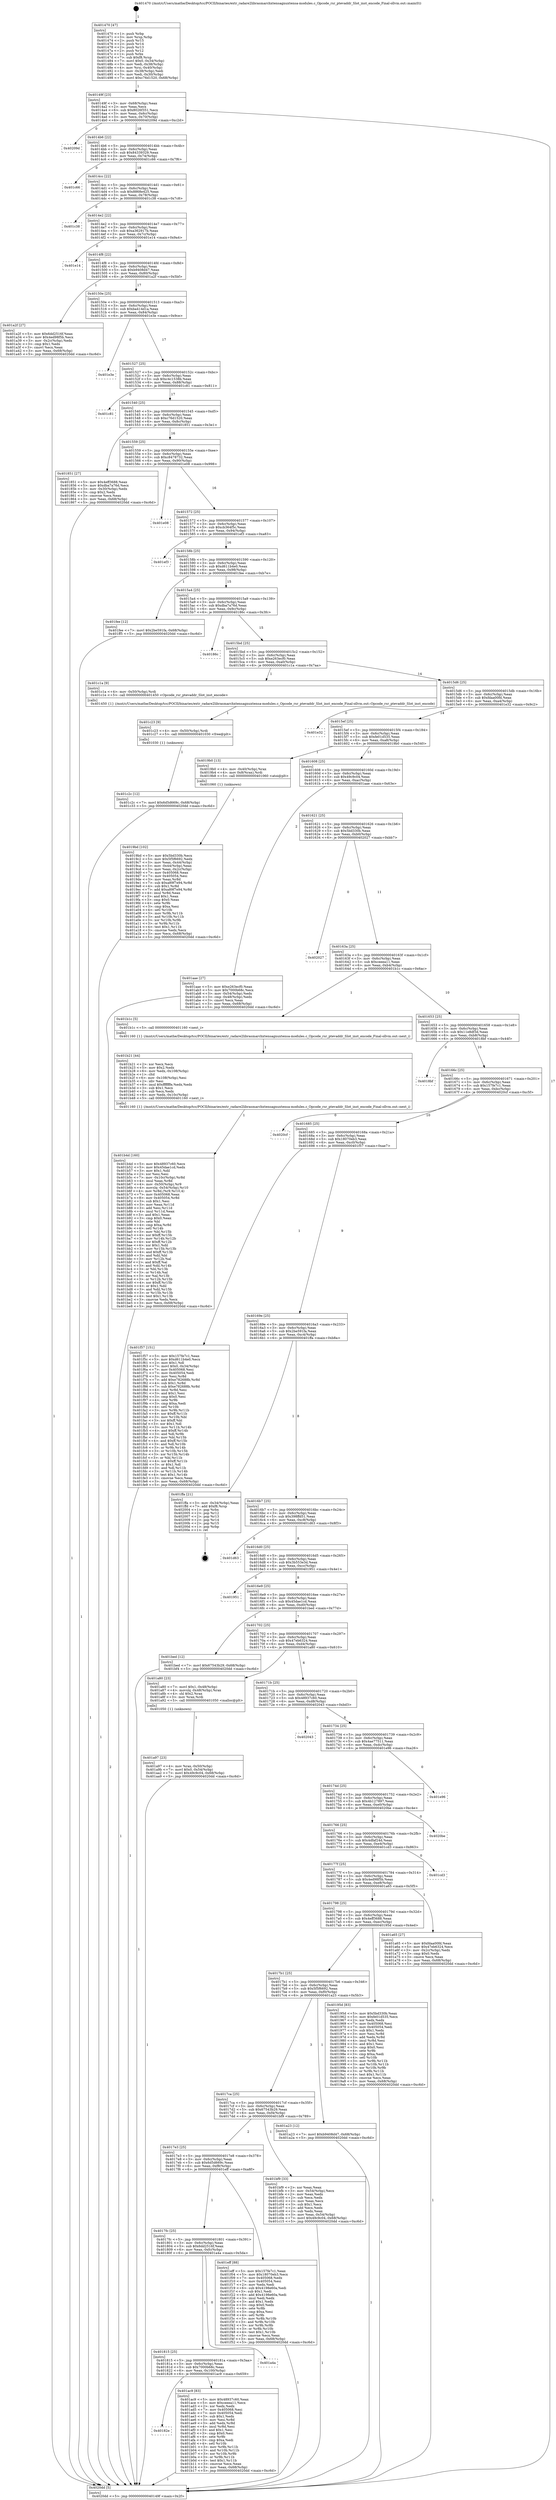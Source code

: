 digraph "0x401470" {
  label = "0x401470 (/mnt/c/Users/mathe/Desktop/tcc/POCII/binaries/extr_radare2librasmarchxtensagnuxtensa-modules.c_Opcode_rsr_ptevaddr_Slot_inst_encode_Final-ollvm.out::main(0))"
  labelloc = "t"
  node[shape=record]

  Entry [label="",width=0.3,height=0.3,shape=circle,fillcolor=black,style=filled]
  "0x40149f" [label="{
     0x40149f [23]\l
     | [instrs]\l
     &nbsp;&nbsp;0x40149f \<+3\>: mov -0x68(%rbp),%eax\l
     &nbsp;&nbsp;0x4014a2 \<+2\>: mov %eax,%ecx\l
     &nbsp;&nbsp;0x4014a4 \<+6\>: sub $0x8026f351,%ecx\l
     &nbsp;&nbsp;0x4014aa \<+3\>: mov %eax,-0x6c(%rbp)\l
     &nbsp;&nbsp;0x4014ad \<+3\>: mov %ecx,-0x70(%rbp)\l
     &nbsp;&nbsp;0x4014b0 \<+6\>: je 000000000040209d \<main+0xc2d\>\l
  }"]
  "0x40209d" [label="{
     0x40209d\l
  }", style=dashed]
  "0x4014b6" [label="{
     0x4014b6 [22]\l
     | [instrs]\l
     &nbsp;&nbsp;0x4014b6 \<+5\>: jmp 00000000004014bb \<main+0x4b\>\l
     &nbsp;&nbsp;0x4014bb \<+3\>: mov -0x6c(%rbp),%eax\l
     &nbsp;&nbsp;0x4014be \<+5\>: sub $0x84339329,%eax\l
     &nbsp;&nbsp;0x4014c3 \<+3\>: mov %eax,-0x74(%rbp)\l
     &nbsp;&nbsp;0x4014c6 \<+6\>: je 0000000000401c66 \<main+0x7f6\>\l
  }"]
  Exit [label="",width=0.3,height=0.3,shape=circle,fillcolor=black,style=filled,peripheries=2]
  "0x401c66" [label="{
     0x401c66\l
  }", style=dashed]
  "0x4014cc" [label="{
     0x4014cc [22]\l
     | [instrs]\l
     &nbsp;&nbsp;0x4014cc \<+5\>: jmp 00000000004014d1 \<main+0x61\>\l
     &nbsp;&nbsp;0x4014d1 \<+3\>: mov -0x6c(%rbp),%eax\l
     &nbsp;&nbsp;0x4014d4 \<+5\>: sub $0x8868e425,%eax\l
     &nbsp;&nbsp;0x4014d9 \<+3\>: mov %eax,-0x78(%rbp)\l
     &nbsp;&nbsp;0x4014dc \<+6\>: je 0000000000401c38 \<main+0x7c8\>\l
  }"]
  "0x401c2c" [label="{
     0x401c2c [12]\l
     | [instrs]\l
     &nbsp;&nbsp;0x401c2c \<+7\>: movl $0x6d5d669c,-0x68(%rbp)\l
     &nbsp;&nbsp;0x401c33 \<+5\>: jmp 00000000004020dd \<main+0xc6d\>\l
  }"]
  "0x401c38" [label="{
     0x401c38\l
  }", style=dashed]
  "0x4014e2" [label="{
     0x4014e2 [22]\l
     | [instrs]\l
     &nbsp;&nbsp;0x4014e2 \<+5\>: jmp 00000000004014e7 \<main+0x77\>\l
     &nbsp;&nbsp;0x4014e7 \<+3\>: mov -0x6c(%rbp),%eax\l
     &nbsp;&nbsp;0x4014ea \<+5\>: sub $0xa362917b,%eax\l
     &nbsp;&nbsp;0x4014ef \<+3\>: mov %eax,-0x7c(%rbp)\l
     &nbsp;&nbsp;0x4014f2 \<+6\>: je 0000000000401e14 \<main+0x9a4\>\l
  }"]
  "0x401c23" [label="{
     0x401c23 [9]\l
     | [instrs]\l
     &nbsp;&nbsp;0x401c23 \<+4\>: mov -0x50(%rbp),%rdi\l
     &nbsp;&nbsp;0x401c27 \<+5\>: call 0000000000401030 \<free@plt\>\l
     | [calls]\l
     &nbsp;&nbsp;0x401030 \{1\} (unknown)\l
  }"]
  "0x401e14" [label="{
     0x401e14\l
  }", style=dashed]
  "0x4014f8" [label="{
     0x4014f8 [22]\l
     | [instrs]\l
     &nbsp;&nbsp;0x4014f8 \<+5\>: jmp 00000000004014fd \<main+0x8d\>\l
     &nbsp;&nbsp;0x4014fd \<+3\>: mov -0x6c(%rbp),%eax\l
     &nbsp;&nbsp;0x401500 \<+5\>: sub $0xb9408d47,%eax\l
     &nbsp;&nbsp;0x401505 \<+3\>: mov %eax,-0x80(%rbp)\l
     &nbsp;&nbsp;0x401508 \<+6\>: je 0000000000401a2f \<main+0x5bf\>\l
  }"]
  "0x401b4d" [label="{
     0x401b4d [160]\l
     | [instrs]\l
     &nbsp;&nbsp;0x401b4d \<+5\>: mov $0x48937c60,%ecx\l
     &nbsp;&nbsp;0x401b52 \<+5\>: mov $0x45dae1cd,%edx\l
     &nbsp;&nbsp;0x401b57 \<+3\>: mov $0x1,%dil\l
     &nbsp;&nbsp;0x401b5a \<+2\>: xor %esi,%esi\l
     &nbsp;&nbsp;0x401b5c \<+7\>: mov -0x10c(%rbp),%r8d\l
     &nbsp;&nbsp;0x401b63 \<+4\>: imul %eax,%r8d\l
     &nbsp;&nbsp;0x401b67 \<+4\>: mov -0x50(%rbp),%r9\l
     &nbsp;&nbsp;0x401b6b \<+4\>: movslq -0x54(%rbp),%r10\l
     &nbsp;&nbsp;0x401b6f \<+4\>: mov %r8d,(%r9,%r10,4)\l
     &nbsp;&nbsp;0x401b73 \<+7\>: mov 0x405068,%eax\l
     &nbsp;&nbsp;0x401b7a \<+8\>: mov 0x405054,%r8d\l
     &nbsp;&nbsp;0x401b82 \<+3\>: sub $0x1,%esi\l
     &nbsp;&nbsp;0x401b85 \<+3\>: mov %eax,%r11d\l
     &nbsp;&nbsp;0x401b88 \<+3\>: add %esi,%r11d\l
     &nbsp;&nbsp;0x401b8b \<+4\>: imul %r11d,%eax\l
     &nbsp;&nbsp;0x401b8f \<+3\>: and $0x1,%eax\l
     &nbsp;&nbsp;0x401b92 \<+3\>: cmp $0x0,%eax\l
     &nbsp;&nbsp;0x401b95 \<+3\>: sete %bl\l
     &nbsp;&nbsp;0x401b98 \<+4\>: cmp $0xa,%r8d\l
     &nbsp;&nbsp;0x401b9c \<+4\>: setl %r14b\l
     &nbsp;&nbsp;0x401ba0 \<+3\>: mov %bl,%r15b\l
     &nbsp;&nbsp;0x401ba3 \<+4\>: xor $0xff,%r15b\l
     &nbsp;&nbsp;0x401ba7 \<+3\>: mov %r14b,%r12b\l
     &nbsp;&nbsp;0x401baa \<+4\>: xor $0xff,%r12b\l
     &nbsp;&nbsp;0x401bae \<+4\>: xor $0x1,%dil\l
     &nbsp;&nbsp;0x401bb2 \<+3\>: mov %r15b,%r13b\l
     &nbsp;&nbsp;0x401bb5 \<+4\>: and $0xff,%r13b\l
     &nbsp;&nbsp;0x401bb9 \<+3\>: and %dil,%bl\l
     &nbsp;&nbsp;0x401bbc \<+3\>: mov %r12b,%al\l
     &nbsp;&nbsp;0x401bbf \<+2\>: and $0xff,%al\l
     &nbsp;&nbsp;0x401bc1 \<+3\>: and %dil,%r14b\l
     &nbsp;&nbsp;0x401bc4 \<+3\>: or %bl,%r13b\l
     &nbsp;&nbsp;0x401bc7 \<+3\>: or %r14b,%al\l
     &nbsp;&nbsp;0x401bca \<+3\>: xor %al,%r13b\l
     &nbsp;&nbsp;0x401bcd \<+3\>: or %r12b,%r15b\l
     &nbsp;&nbsp;0x401bd0 \<+4\>: xor $0xff,%r15b\l
     &nbsp;&nbsp;0x401bd4 \<+4\>: or $0x1,%dil\l
     &nbsp;&nbsp;0x401bd8 \<+3\>: and %dil,%r15b\l
     &nbsp;&nbsp;0x401bdb \<+3\>: or %r15b,%r13b\l
     &nbsp;&nbsp;0x401bde \<+4\>: test $0x1,%r13b\l
     &nbsp;&nbsp;0x401be2 \<+3\>: cmovne %edx,%ecx\l
     &nbsp;&nbsp;0x401be5 \<+3\>: mov %ecx,-0x68(%rbp)\l
     &nbsp;&nbsp;0x401be8 \<+5\>: jmp 00000000004020dd \<main+0xc6d\>\l
  }"]
  "0x401a2f" [label="{
     0x401a2f [27]\l
     | [instrs]\l
     &nbsp;&nbsp;0x401a2f \<+5\>: mov $0x6dd2516f,%eax\l
     &nbsp;&nbsp;0x401a34 \<+5\>: mov $0x4ed98f5b,%ecx\l
     &nbsp;&nbsp;0x401a39 \<+3\>: mov -0x2c(%rbp),%edx\l
     &nbsp;&nbsp;0x401a3c \<+3\>: cmp $0x1,%edx\l
     &nbsp;&nbsp;0x401a3f \<+3\>: cmovl %ecx,%eax\l
     &nbsp;&nbsp;0x401a42 \<+3\>: mov %eax,-0x68(%rbp)\l
     &nbsp;&nbsp;0x401a45 \<+5\>: jmp 00000000004020dd \<main+0xc6d\>\l
  }"]
  "0x40150e" [label="{
     0x40150e [25]\l
     | [instrs]\l
     &nbsp;&nbsp;0x40150e \<+5\>: jmp 0000000000401513 \<main+0xa3\>\l
     &nbsp;&nbsp;0x401513 \<+3\>: mov -0x6c(%rbp),%eax\l
     &nbsp;&nbsp;0x401516 \<+5\>: sub $0xba414d1a,%eax\l
     &nbsp;&nbsp;0x40151b \<+6\>: mov %eax,-0x84(%rbp)\l
     &nbsp;&nbsp;0x401521 \<+6\>: je 0000000000401e3e \<main+0x9ce\>\l
  }"]
  "0x401b21" [label="{
     0x401b21 [44]\l
     | [instrs]\l
     &nbsp;&nbsp;0x401b21 \<+2\>: xor %ecx,%ecx\l
     &nbsp;&nbsp;0x401b23 \<+5\>: mov $0x2,%edx\l
     &nbsp;&nbsp;0x401b28 \<+6\>: mov %edx,-0x108(%rbp)\l
     &nbsp;&nbsp;0x401b2e \<+1\>: cltd\l
     &nbsp;&nbsp;0x401b2f \<+6\>: mov -0x108(%rbp),%esi\l
     &nbsp;&nbsp;0x401b35 \<+2\>: idiv %esi\l
     &nbsp;&nbsp;0x401b37 \<+6\>: imul $0xfffffffe,%edx,%edx\l
     &nbsp;&nbsp;0x401b3d \<+3\>: sub $0x1,%ecx\l
     &nbsp;&nbsp;0x401b40 \<+2\>: sub %ecx,%edx\l
     &nbsp;&nbsp;0x401b42 \<+6\>: mov %edx,-0x10c(%rbp)\l
     &nbsp;&nbsp;0x401b48 \<+5\>: call 0000000000401160 \<next_i\>\l
     | [calls]\l
     &nbsp;&nbsp;0x401160 \{1\} (/mnt/c/Users/mathe/Desktop/tcc/POCII/binaries/extr_radare2librasmarchxtensagnuxtensa-modules.c_Opcode_rsr_ptevaddr_Slot_inst_encode_Final-ollvm.out::next_i)\l
  }"]
  "0x401e3e" [label="{
     0x401e3e\l
  }", style=dashed]
  "0x401527" [label="{
     0x401527 [25]\l
     | [instrs]\l
     &nbsp;&nbsp;0x401527 \<+5\>: jmp 000000000040152c \<main+0xbc\>\l
     &nbsp;&nbsp;0x40152c \<+3\>: mov -0x6c(%rbp),%eax\l
     &nbsp;&nbsp;0x40152f \<+5\>: sub $0xc4c1538b,%eax\l
     &nbsp;&nbsp;0x401534 \<+6\>: mov %eax,-0x88(%rbp)\l
     &nbsp;&nbsp;0x40153a \<+6\>: je 0000000000401c81 \<main+0x811\>\l
  }"]
  "0x40182e" [label="{
     0x40182e\l
  }", style=dashed]
  "0x401c81" [label="{
     0x401c81\l
  }", style=dashed]
  "0x401540" [label="{
     0x401540 [25]\l
     | [instrs]\l
     &nbsp;&nbsp;0x401540 \<+5\>: jmp 0000000000401545 \<main+0xd5\>\l
     &nbsp;&nbsp;0x401545 \<+3\>: mov -0x6c(%rbp),%eax\l
     &nbsp;&nbsp;0x401548 \<+5\>: sub $0xc76d1520,%eax\l
     &nbsp;&nbsp;0x40154d \<+6\>: mov %eax,-0x8c(%rbp)\l
     &nbsp;&nbsp;0x401553 \<+6\>: je 0000000000401851 \<main+0x3e1\>\l
  }"]
  "0x401ac9" [label="{
     0x401ac9 [83]\l
     | [instrs]\l
     &nbsp;&nbsp;0x401ac9 \<+5\>: mov $0x48937c60,%eax\l
     &nbsp;&nbsp;0x401ace \<+5\>: mov $0xceeea11,%ecx\l
     &nbsp;&nbsp;0x401ad3 \<+2\>: xor %edx,%edx\l
     &nbsp;&nbsp;0x401ad5 \<+7\>: mov 0x405068,%esi\l
     &nbsp;&nbsp;0x401adc \<+7\>: mov 0x405054,%edi\l
     &nbsp;&nbsp;0x401ae3 \<+3\>: sub $0x1,%edx\l
     &nbsp;&nbsp;0x401ae6 \<+3\>: mov %esi,%r8d\l
     &nbsp;&nbsp;0x401ae9 \<+3\>: add %edx,%r8d\l
     &nbsp;&nbsp;0x401aec \<+4\>: imul %r8d,%esi\l
     &nbsp;&nbsp;0x401af0 \<+3\>: and $0x1,%esi\l
     &nbsp;&nbsp;0x401af3 \<+3\>: cmp $0x0,%esi\l
     &nbsp;&nbsp;0x401af6 \<+4\>: sete %r9b\l
     &nbsp;&nbsp;0x401afa \<+3\>: cmp $0xa,%edi\l
     &nbsp;&nbsp;0x401afd \<+4\>: setl %r10b\l
     &nbsp;&nbsp;0x401b01 \<+3\>: mov %r9b,%r11b\l
     &nbsp;&nbsp;0x401b04 \<+3\>: and %r10b,%r11b\l
     &nbsp;&nbsp;0x401b07 \<+3\>: xor %r10b,%r9b\l
     &nbsp;&nbsp;0x401b0a \<+3\>: or %r9b,%r11b\l
     &nbsp;&nbsp;0x401b0d \<+4\>: test $0x1,%r11b\l
     &nbsp;&nbsp;0x401b11 \<+3\>: cmovne %ecx,%eax\l
     &nbsp;&nbsp;0x401b14 \<+3\>: mov %eax,-0x68(%rbp)\l
     &nbsp;&nbsp;0x401b17 \<+5\>: jmp 00000000004020dd \<main+0xc6d\>\l
  }"]
  "0x401851" [label="{
     0x401851 [27]\l
     | [instrs]\l
     &nbsp;&nbsp;0x401851 \<+5\>: mov $0x4eff3688,%eax\l
     &nbsp;&nbsp;0x401856 \<+5\>: mov $0xdba7a76d,%ecx\l
     &nbsp;&nbsp;0x40185b \<+3\>: mov -0x30(%rbp),%edx\l
     &nbsp;&nbsp;0x40185e \<+3\>: cmp $0x2,%edx\l
     &nbsp;&nbsp;0x401861 \<+3\>: cmovne %ecx,%eax\l
     &nbsp;&nbsp;0x401864 \<+3\>: mov %eax,-0x68(%rbp)\l
     &nbsp;&nbsp;0x401867 \<+5\>: jmp 00000000004020dd \<main+0xc6d\>\l
  }"]
  "0x401559" [label="{
     0x401559 [25]\l
     | [instrs]\l
     &nbsp;&nbsp;0x401559 \<+5\>: jmp 000000000040155e \<main+0xee\>\l
     &nbsp;&nbsp;0x40155e \<+3\>: mov -0x6c(%rbp),%eax\l
     &nbsp;&nbsp;0x401561 \<+5\>: sub $0xc8478732,%eax\l
     &nbsp;&nbsp;0x401566 \<+6\>: mov %eax,-0x90(%rbp)\l
     &nbsp;&nbsp;0x40156c \<+6\>: je 0000000000401e08 \<main+0x998\>\l
  }"]
  "0x4020dd" [label="{
     0x4020dd [5]\l
     | [instrs]\l
     &nbsp;&nbsp;0x4020dd \<+5\>: jmp 000000000040149f \<main+0x2f\>\l
  }"]
  "0x401470" [label="{
     0x401470 [47]\l
     | [instrs]\l
     &nbsp;&nbsp;0x401470 \<+1\>: push %rbp\l
     &nbsp;&nbsp;0x401471 \<+3\>: mov %rsp,%rbp\l
     &nbsp;&nbsp;0x401474 \<+2\>: push %r15\l
     &nbsp;&nbsp;0x401476 \<+2\>: push %r14\l
     &nbsp;&nbsp;0x401478 \<+2\>: push %r13\l
     &nbsp;&nbsp;0x40147a \<+2\>: push %r12\l
     &nbsp;&nbsp;0x40147c \<+1\>: push %rbx\l
     &nbsp;&nbsp;0x40147d \<+7\>: sub $0xf8,%rsp\l
     &nbsp;&nbsp;0x401484 \<+7\>: movl $0x0,-0x34(%rbp)\l
     &nbsp;&nbsp;0x40148b \<+3\>: mov %edi,-0x38(%rbp)\l
     &nbsp;&nbsp;0x40148e \<+4\>: mov %rsi,-0x40(%rbp)\l
     &nbsp;&nbsp;0x401492 \<+3\>: mov -0x38(%rbp),%edi\l
     &nbsp;&nbsp;0x401495 \<+3\>: mov %edi,-0x30(%rbp)\l
     &nbsp;&nbsp;0x401498 \<+7\>: movl $0xc76d1520,-0x68(%rbp)\l
  }"]
  "0x401815" [label="{
     0x401815 [25]\l
     | [instrs]\l
     &nbsp;&nbsp;0x401815 \<+5\>: jmp 000000000040181a \<main+0x3aa\>\l
     &nbsp;&nbsp;0x40181a \<+3\>: mov -0x6c(%rbp),%eax\l
     &nbsp;&nbsp;0x40181d \<+5\>: sub $0x7000b68c,%eax\l
     &nbsp;&nbsp;0x401822 \<+6\>: mov %eax,-0x100(%rbp)\l
     &nbsp;&nbsp;0x401828 \<+6\>: je 0000000000401ac9 \<main+0x659\>\l
  }"]
  "0x401e08" [label="{
     0x401e08\l
  }", style=dashed]
  "0x401572" [label="{
     0x401572 [25]\l
     | [instrs]\l
     &nbsp;&nbsp;0x401572 \<+5\>: jmp 0000000000401577 \<main+0x107\>\l
     &nbsp;&nbsp;0x401577 \<+3\>: mov -0x6c(%rbp),%eax\l
     &nbsp;&nbsp;0x40157a \<+5\>: sub $0xcb364f5c,%eax\l
     &nbsp;&nbsp;0x40157f \<+6\>: mov %eax,-0x94(%rbp)\l
     &nbsp;&nbsp;0x401585 \<+6\>: je 0000000000401ef3 \<main+0xa83\>\l
  }"]
  "0x401a4a" [label="{
     0x401a4a\l
  }", style=dashed]
  "0x401ef3" [label="{
     0x401ef3\l
  }", style=dashed]
  "0x40158b" [label="{
     0x40158b [25]\l
     | [instrs]\l
     &nbsp;&nbsp;0x40158b \<+5\>: jmp 0000000000401590 \<main+0x120\>\l
     &nbsp;&nbsp;0x401590 \<+3\>: mov -0x6c(%rbp),%eax\l
     &nbsp;&nbsp;0x401593 \<+5\>: sub $0xd611b4e0,%eax\l
     &nbsp;&nbsp;0x401598 \<+6\>: mov %eax,-0x98(%rbp)\l
     &nbsp;&nbsp;0x40159e \<+6\>: je 0000000000401fee \<main+0xb7e\>\l
  }"]
  "0x4017fc" [label="{
     0x4017fc [25]\l
     | [instrs]\l
     &nbsp;&nbsp;0x4017fc \<+5\>: jmp 0000000000401801 \<main+0x391\>\l
     &nbsp;&nbsp;0x401801 \<+3\>: mov -0x6c(%rbp),%eax\l
     &nbsp;&nbsp;0x401804 \<+5\>: sub $0x6dd2516f,%eax\l
     &nbsp;&nbsp;0x401809 \<+6\>: mov %eax,-0xfc(%rbp)\l
     &nbsp;&nbsp;0x40180f \<+6\>: je 0000000000401a4a \<main+0x5da\>\l
  }"]
  "0x401fee" [label="{
     0x401fee [12]\l
     | [instrs]\l
     &nbsp;&nbsp;0x401fee \<+7\>: movl $0x2be591fa,-0x68(%rbp)\l
     &nbsp;&nbsp;0x401ff5 \<+5\>: jmp 00000000004020dd \<main+0xc6d\>\l
  }"]
  "0x4015a4" [label="{
     0x4015a4 [25]\l
     | [instrs]\l
     &nbsp;&nbsp;0x4015a4 \<+5\>: jmp 00000000004015a9 \<main+0x139\>\l
     &nbsp;&nbsp;0x4015a9 \<+3\>: mov -0x6c(%rbp),%eax\l
     &nbsp;&nbsp;0x4015ac \<+5\>: sub $0xdba7a76d,%eax\l
     &nbsp;&nbsp;0x4015b1 \<+6\>: mov %eax,-0x9c(%rbp)\l
     &nbsp;&nbsp;0x4015b7 \<+6\>: je 000000000040186c \<main+0x3fc\>\l
  }"]
  "0x401eff" [label="{
     0x401eff [88]\l
     | [instrs]\l
     &nbsp;&nbsp;0x401eff \<+5\>: mov $0x157fe7c1,%eax\l
     &nbsp;&nbsp;0x401f04 \<+5\>: mov $0x18070eb3,%ecx\l
     &nbsp;&nbsp;0x401f09 \<+7\>: mov 0x405068,%edx\l
     &nbsp;&nbsp;0x401f10 \<+7\>: mov 0x405054,%esi\l
     &nbsp;&nbsp;0x401f17 \<+2\>: mov %edx,%edi\l
     &nbsp;&nbsp;0x401f19 \<+6\>: sub $0x4198e60a,%edi\l
     &nbsp;&nbsp;0x401f1f \<+3\>: sub $0x1,%edi\l
     &nbsp;&nbsp;0x401f22 \<+6\>: add $0x4198e60a,%edi\l
     &nbsp;&nbsp;0x401f28 \<+3\>: imul %edi,%edx\l
     &nbsp;&nbsp;0x401f2b \<+3\>: and $0x1,%edx\l
     &nbsp;&nbsp;0x401f2e \<+3\>: cmp $0x0,%edx\l
     &nbsp;&nbsp;0x401f31 \<+4\>: sete %r8b\l
     &nbsp;&nbsp;0x401f35 \<+3\>: cmp $0xa,%esi\l
     &nbsp;&nbsp;0x401f38 \<+4\>: setl %r9b\l
     &nbsp;&nbsp;0x401f3c \<+3\>: mov %r8b,%r10b\l
     &nbsp;&nbsp;0x401f3f \<+3\>: and %r9b,%r10b\l
     &nbsp;&nbsp;0x401f42 \<+3\>: xor %r9b,%r8b\l
     &nbsp;&nbsp;0x401f45 \<+3\>: or %r8b,%r10b\l
     &nbsp;&nbsp;0x401f48 \<+4\>: test $0x1,%r10b\l
     &nbsp;&nbsp;0x401f4c \<+3\>: cmovne %ecx,%eax\l
     &nbsp;&nbsp;0x401f4f \<+3\>: mov %eax,-0x68(%rbp)\l
     &nbsp;&nbsp;0x401f52 \<+5\>: jmp 00000000004020dd \<main+0xc6d\>\l
  }"]
  "0x40186c" [label="{
     0x40186c\l
  }", style=dashed]
  "0x4015bd" [label="{
     0x4015bd [25]\l
     | [instrs]\l
     &nbsp;&nbsp;0x4015bd \<+5\>: jmp 00000000004015c2 \<main+0x152\>\l
     &nbsp;&nbsp;0x4015c2 \<+3\>: mov -0x6c(%rbp),%eax\l
     &nbsp;&nbsp;0x4015c5 \<+5\>: sub $0xe263ecf0,%eax\l
     &nbsp;&nbsp;0x4015ca \<+6\>: mov %eax,-0xa0(%rbp)\l
     &nbsp;&nbsp;0x4015d0 \<+6\>: je 0000000000401c1a \<main+0x7aa\>\l
  }"]
  "0x4017e3" [label="{
     0x4017e3 [25]\l
     | [instrs]\l
     &nbsp;&nbsp;0x4017e3 \<+5\>: jmp 00000000004017e8 \<main+0x378\>\l
     &nbsp;&nbsp;0x4017e8 \<+3\>: mov -0x6c(%rbp),%eax\l
     &nbsp;&nbsp;0x4017eb \<+5\>: sub $0x6d5d669c,%eax\l
     &nbsp;&nbsp;0x4017f0 \<+6\>: mov %eax,-0xf8(%rbp)\l
     &nbsp;&nbsp;0x4017f6 \<+6\>: je 0000000000401eff \<main+0xa8f\>\l
  }"]
  "0x401c1a" [label="{
     0x401c1a [9]\l
     | [instrs]\l
     &nbsp;&nbsp;0x401c1a \<+4\>: mov -0x50(%rbp),%rdi\l
     &nbsp;&nbsp;0x401c1e \<+5\>: call 0000000000401450 \<Opcode_rsr_ptevaddr_Slot_inst_encode\>\l
     | [calls]\l
     &nbsp;&nbsp;0x401450 \{1\} (/mnt/c/Users/mathe/Desktop/tcc/POCII/binaries/extr_radare2librasmarchxtensagnuxtensa-modules.c_Opcode_rsr_ptevaddr_Slot_inst_encode_Final-ollvm.out::Opcode_rsr_ptevaddr_Slot_inst_encode)\l
  }"]
  "0x4015d6" [label="{
     0x4015d6 [25]\l
     | [instrs]\l
     &nbsp;&nbsp;0x4015d6 \<+5\>: jmp 00000000004015db \<main+0x16b\>\l
     &nbsp;&nbsp;0x4015db \<+3\>: mov -0x6c(%rbp),%eax\l
     &nbsp;&nbsp;0x4015de \<+5\>: sub $0xfdaa00fd,%eax\l
     &nbsp;&nbsp;0x4015e3 \<+6\>: mov %eax,-0xa4(%rbp)\l
     &nbsp;&nbsp;0x4015e9 \<+6\>: je 0000000000401e32 \<main+0x9c2\>\l
  }"]
  "0x401bf9" [label="{
     0x401bf9 [33]\l
     | [instrs]\l
     &nbsp;&nbsp;0x401bf9 \<+2\>: xor %eax,%eax\l
     &nbsp;&nbsp;0x401bfb \<+3\>: mov -0x54(%rbp),%ecx\l
     &nbsp;&nbsp;0x401bfe \<+2\>: mov %eax,%edx\l
     &nbsp;&nbsp;0x401c00 \<+2\>: sub %ecx,%edx\l
     &nbsp;&nbsp;0x401c02 \<+2\>: mov %eax,%ecx\l
     &nbsp;&nbsp;0x401c04 \<+3\>: sub $0x1,%ecx\l
     &nbsp;&nbsp;0x401c07 \<+2\>: add %ecx,%edx\l
     &nbsp;&nbsp;0x401c09 \<+2\>: sub %edx,%eax\l
     &nbsp;&nbsp;0x401c0b \<+3\>: mov %eax,-0x54(%rbp)\l
     &nbsp;&nbsp;0x401c0e \<+7\>: movl $0x49c9c04,-0x68(%rbp)\l
     &nbsp;&nbsp;0x401c15 \<+5\>: jmp 00000000004020dd \<main+0xc6d\>\l
  }"]
  "0x401e32" [label="{
     0x401e32\l
  }", style=dashed]
  "0x4015ef" [label="{
     0x4015ef [25]\l
     | [instrs]\l
     &nbsp;&nbsp;0x4015ef \<+5\>: jmp 00000000004015f4 \<main+0x184\>\l
     &nbsp;&nbsp;0x4015f4 \<+3\>: mov -0x6c(%rbp),%eax\l
     &nbsp;&nbsp;0x4015f7 \<+5\>: sub $0xfe01d535,%eax\l
     &nbsp;&nbsp;0x4015fc \<+6\>: mov %eax,-0xa8(%rbp)\l
     &nbsp;&nbsp;0x401602 \<+6\>: je 00000000004019b0 \<main+0x540\>\l
  }"]
  "0x401a97" [label="{
     0x401a97 [23]\l
     | [instrs]\l
     &nbsp;&nbsp;0x401a97 \<+4\>: mov %rax,-0x50(%rbp)\l
     &nbsp;&nbsp;0x401a9b \<+7\>: movl $0x0,-0x54(%rbp)\l
     &nbsp;&nbsp;0x401aa2 \<+7\>: movl $0x49c9c04,-0x68(%rbp)\l
     &nbsp;&nbsp;0x401aa9 \<+5\>: jmp 00000000004020dd \<main+0xc6d\>\l
  }"]
  "0x4019b0" [label="{
     0x4019b0 [13]\l
     | [instrs]\l
     &nbsp;&nbsp;0x4019b0 \<+4\>: mov -0x40(%rbp),%rax\l
     &nbsp;&nbsp;0x4019b4 \<+4\>: mov 0x8(%rax),%rdi\l
     &nbsp;&nbsp;0x4019b8 \<+5\>: call 0000000000401060 \<atoi@plt\>\l
     | [calls]\l
     &nbsp;&nbsp;0x401060 \{1\} (unknown)\l
  }"]
  "0x401608" [label="{
     0x401608 [25]\l
     | [instrs]\l
     &nbsp;&nbsp;0x401608 \<+5\>: jmp 000000000040160d \<main+0x19d\>\l
     &nbsp;&nbsp;0x40160d \<+3\>: mov -0x6c(%rbp),%eax\l
     &nbsp;&nbsp;0x401610 \<+5\>: sub $0x49c9c04,%eax\l
     &nbsp;&nbsp;0x401615 \<+6\>: mov %eax,-0xac(%rbp)\l
     &nbsp;&nbsp;0x40161b \<+6\>: je 0000000000401aae \<main+0x63e\>\l
  }"]
  "0x4017ca" [label="{
     0x4017ca [25]\l
     | [instrs]\l
     &nbsp;&nbsp;0x4017ca \<+5\>: jmp 00000000004017cf \<main+0x35f\>\l
     &nbsp;&nbsp;0x4017cf \<+3\>: mov -0x6c(%rbp),%eax\l
     &nbsp;&nbsp;0x4017d2 \<+5\>: sub $0x67543b29,%eax\l
     &nbsp;&nbsp;0x4017d7 \<+6\>: mov %eax,-0xf4(%rbp)\l
     &nbsp;&nbsp;0x4017dd \<+6\>: je 0000000000401bf9 \<main+0x789\>\l
  }"]
  "0x401aae" [label="{
     0x401aae [27]\l
     | [instrs]\l
     &nbsp;&nbsp;0x401aae \<+5\>: mov $0xe263ecf0,%eax\l
     &nbsp;&nbsp;0x401ab3 \<+5\>: mov $0x7000b68c,%ecx\l
     &nbsp;&nbsp;0x401ab8 \<+3\>: mov -0x54(%rbp),%edx\l
     &nbsp;&nbsp;0x401abb \<+3\>: cmp -0x48(%rbp),%edx\l
     &nbsp;&nbsp;0x401abe \<+3\>: cmovl %ecx,%eax\l
     &nbsp;&nbsp;0x401ac1 \<+3\>: mov %eax,-0x68(%rbp)\l
     &nbsp;&nbsp;0x401ac4 \<+5\>: jmp 00000000004020dd \<main+0xc6d\>\l
  }"]
  "0x401621" [label="{
     0x401621 [25]\l
     | [instrs]\l
     &nbsp;&nbsp;0x401621 \<+5\>: jmp 0000000000401626 \<main+0x1b6\>\l
     &nbsp;&nbsp;0x401626 \<+3\>: mov -0x6c(%rbp),%eax\l
     &nbsp;&nbsp;0x401629 \<+5\>: sub $0x5bd330b,%eax\l
     &nbsp;&nbsp;0x40162e \<+6\>: mov %eax,-0xb0(%rbp)\l
     &nbsp;&nbsp;0x401634 \<+6\>: je 0000000000402027 \<main+0xbb7\>\l
  }"]
  "0x401a23" [label="{
     0x401a23 [12]\l
     | [instrs]\l
     &nbsp;&nbsp;0x401a23 \<+7\>: movl $0xb9408d47,-0x68(%rbp)\l
     &nbsp;&nbsp;0x401a2a \<+5\>: jmp 00000000004020dd \<main+0xc6d\>\l
  }"]
  "0x402027" [label="{
     0x402027\l
  }", style=dashed]
  "0x40163a" [label="{
     0x40163a [25]\l
     | [instrs]\l
     &nbsp;&nbsp;0x40163a \<+5\>: jmp 000000000040163f \<main+0x1cf\>\l
     &nbsp;&nbsp;0x40163f \<+3\>: mov -0x6c(%rbp),%eax\l
     &nbsp;&nbsp;0x401642 \<+5\>: sub $0xceeea11,%eax\l
     &nbsp;&nbsp;0x401647 \<+6\>: mov %eax,-0xb4(%rbp)\l
     &nbsp;&nbsp;0x40164d \<+6\>: je 0000000000401b1c \<main+0x6ac\>\l
  }"]
  "0x4019bd" [label="{
     0x4019bd [102]\l
     | [instrs]\l
     &nbsp;&nbsp;0x4019bd \<+5\>: mov $0x5bd330b,%ecx\l
     &nbsp;&nbsp;0x4019c2 \<+5\>: mov $0x5f5f6692,%edx\l
     &nbsp;&nbsp;0x4019c7 \<+3\>: mov %eax,-0x44(%rbp)\l
     &nbsp;&nbsp;0x4019ca \<+3\>: mov -0x44(%rbp),%eax\l
     &nbsp;&nbsp;0x4019cd \<+3\>: mov %eax,-0x2c(%rbp)\l
     &nbsp;&nbsp;0x4019d0 \<+7\>: mov 0x405068,%eax\l
     &nbsp;&nbsp;0x4019d7 \<+7\>: mov 0x405054,%esi\l
     &nbsp;&nbsp;0x4019de \<+3\>: mov %eax,%r8d\l
     &nbsp;&nbsp;0x4019e1 \<+7\>: sub $0xa89f7e94,%r8d\l
     &nbsp;&nbsp;0x4019e8 \<+4\>: sub $0x1,%r8d\l
     &nbsp;&nbsp;0x4019ec \<+7\>: add $0xa89f7e94,%r8d\l
     &nbsp;&nbsp;0x4019f3 \<+4\>: imul %r8d,%eax\l
     &nbsp;&nbsp;0x4019f7 \<+3\>: and $0x1,%eax\l
     &nbsp;&nbsp;0x4019fa \<+3\>: cmp $0x0,%eax\l
     &nbsp;&nbsp;0x4019fd \<+4\>: sete %r9b\l
     &nbsp;&nbsp;0x401a01 \<+3\>: cmp $0xa,%esi\l
     &nbsp;&nbsp;0x401a04 \<+4\>: setl %r10b\l
     &nbsp;&nbsp;0x401a08 \<+3\>: mov %r9b,%r11b\l
     &nbsp;&nbsp;0x401a0b \<+3\>: and %r10b,%r11b\l
     &nbsp;&nbsp;0x401a0e \<+3\>: xor %r10b,%r9b\l
     &nbsp;&nbsp;0x401a11 \<+3\>: or %r9b,%r11b\l
     &nbsp;&nbsp;0x401a14 \<+4\>: test $0x1,%r11b\l
     &nbsp;&nbsp;0x401a18 \<+3\>: cmovne %edx,%ecx\l
     &nbsp;&nbsp;0x401a1b \<+3\>: mov %ecx,-0x68(%rbp)\l
     &nbsp;&nbsp;0x401a1e \<+5\>: jmp 00000000004020dd \<main+0xc6d\>\l
  }"]
  "0x401b1c" [label="{
     0x401b1c [5]\l
     | [instrs]\l
     &nbsp;&nbsp;0x401b1c \<+5\>: call 0000000000401160 \<next_i\>\l
     | [calls]\l
     &nbsp;&nbsp;0x401160 \{1\} (/mnt/c/Users/mathe/Desktop/tcc/POCII/binaries/extr_radare2librasmarchxtensagnuxtensa-modules.c_Opcode_rsr_ptevaddr_Slot_inst_encode_Final-ollvm.out::next_i)\l
  }"]
  "0x401653" [label="{
     0x401653 [25]\l
     | [instrs]\l
     &nbsp;&nbsp;0x401653 \<+5\>: jmp 0000000000401658 \<main+0x1e8\>\l
     &nbsp;&nbsp;0x401658 \<+3\>: mov -0x6c(%rbp),%eax\l
     &nbsp;&nbsp;0x40165b \<+5\>: sub $0x11e8df3d,%eax\l
     &nbsp;&nbsp;0x401660 \<+6\>: mov %eax,-0xb8(%rbp)\l
     &nbsp;&nbsp;0x401666 \<+6\>: je 00000000004018bf \<main+0x44f\>\l
  }"]
  "0x4017b1" [label="{
     0x4017b1 [25]\l
     | [instrs]\l
     &nbsp;&nbsp;0x4017b1 \<+5\>: jmp 00000000004017b6 \<main+0x346\>\l
     &nbsp;&nbsp;0x4017b6 \<+3\>: mov -0x6c(%rbp),%eax\l
     &nbsp;&nbsp;0x4017b9 \<+5\>: sub $0x5f5f6692,%eax\l
     &nbsp;&nbsp;0x4017be \<+6\>: mov %eax,-0xf0(%rbp)\l
     &nbsp;&nbsp;0x4017c4 \<+6\>: je 0000000000401a23 \<main+0x5b3\>\l
  }"]
  "0x4018bf" [label="{
     0x4018bf\l
  }", style=dashed]
  "0x40166c" [label="{
     0x40166c [25]\l
     | [instrs]\l
     &nbsp;&nbsp;0x40166c \<+5\>: jmp 0000000000401671 \<main+0x201\>\l
     &nbsp;&nbsp;0x401671 \<+3\>: mov -0x6c(%rbp),%eax\l
     &nbsp;&nbsp;0x401674 \<+5\>: sub $0x157fe7c1,%eax\l
     &nbsp;&nbsp;0x401679 \<+6\>: mov %eax,-0xbc(%rbp)\l
     &nbsp;&nbsp;0x40167f \<+6\>: je 00000000004020cf \<main+0xc5f\>\l
  }"]
  "0x40195d" [label="{
     0x40195d [83]\l
     | [instrs]\l
     &nbsp;&nbsp;0x40195d \<+5\>: mov $0x5bd330b,%eax\l
     &nbsp;&nbsp;0x401962 \<+5\>: mov $0xfe01d535,%ecx\l
     &nbsp;&nbsp;0x401967 \<+2\>: xor %edx,%edx\l
     &nbsp;&nbsp;0x401969 \<+7\>: mov 0x405068,%esi\l
     &nbsp;&nbsp;0x401970 \<+7\>: mov 0x405054,%edi\l
     &nbsp;&nbsp;0x401977 \<+3\>: sub $0x1,%edx\l
     &nbsp;&nbsp;0x40197a \<+3\>: mov %esi,%r8d\l
     &nbsp;&nbsp;0x40197d \<+3\>: add %edx,%r8d\l
     &nbsp;&nbsp;0x401980 \<+4\>: imul %r8d,%esi\l
     &nbsp;&nbsp;0x401984 \<+3\>: and $0x1,%esi\l
     &nbsp;&nbsp;0x401987 \<+3\>: cmp $0x0,%esi\l
     &nbsp;&nbsp;0x40198a \<+4\>: sete %r9b\l
     &nbsp;&nbsp;0x40198e \<+3\>: cmp $0xa,%edi\l
     &nbsp;&nbsp;0x401991 \<+4\>: setl %r10b\l
     &nbsp;&nbsp;0x401995 \<+3\>: mov %r9b,%r11b\l
     &nbsp;&nbsp;0x401998 \<+3\>: and %r10b,%r11b\l
     &nbsp;&nbsp;0x40199b \<+3\>: xor %r10b,%r9b\l
     &nbsp;&nbsp;0x40199e \<+3\>: or %r9b,%r11b\l
     &nbsp;&nbsp;0x4019a1 \<+4\>: test $0x1,%r11b\l
     &nbsp;&nbsp;0x4019a5 \<+3\>: cmovne %ecx,%eax\l
     &nbsp;&nbsp;0x4019a8 \<+3\>: mov %eax,-0x68(%rbp)\l
     &nbsp;&nbsp;0x4019ab \<+5\>: jmp 00000000004020dd \<main+0xc6d\>\l
  }"]
  "0x4020cf" [label="{
     0x4020cf\l
  }", style=dashed]
  "0x401685" [label="{
     0x401685 [25]\l
     | [instrs]\l
     &nbsp;&nbsp;0x401685 \<+5\>: jmp 000000000040168a \<main+0x21a\>\l
     &nbsp;&nbsp;0x40168a \<+3\>: mov -0x6c(%rbp),%eax\l
     &nbsp;&nbsp;0x40168d \<+5\>: sub $0x18070eb3,%eax\l
     &nbsp;&nbsp;0x401692 \<+6\>: mov %eax,-0xc0(%rbp)\l
     &nbsp;&nbsp;0x401698 \<+6\>: je 0000000000401f57 \<main+0xae7\>\l
  }"]
  "0x401798" [label="{
     0x401798 [25]\l
     | [instrs]\l
     &nbsp;&nbsp;0x401798 \<+5\>: jmp 000000000040179d \<main+0x32d\>\l
     &nbsp;&nbsp;0x40179d \<+3\>: mov -0x6c(%rbp),%eax\l
     &nbsp;&nbsp;0x4017a0 \<+5\>: sub $0x4eff3688,%eax\l
     &nbsp;&nbsp;0x4017a5 \<+6\>: mov %eax,-0xec(%rbp)\l
     &nbsp;&nbsp;0x4017ab \<+6\>: je 000000000040195d \<main+0x4ed\>\l
  }"]
  "0x401f57" [label="{
     0x401f57 [151]\l
     | [instrs]\l
     &nbsp;&nbsp;0x401f57 \<+5\>: mov $0x157fe7c1,%eax\l
     &nbsp;&nbsp;0x401f5c \<+5\>: mov $0xd611b4e0,%ecx\l
     &nbsp;&nbsp;0x401f61 \<+2\>: mov $0x1,%dl\l
     &nbsp;&nbsp;0x401f63 \<+7\>: movl $0x0,-0x34(%rbp)\l
     &nbsp;&nbsp;0x401f6a \<+7\>: mov 0x405068,%esi\l
     &nbsp;&nbsp;0x401f71 \<+7\>: mov 0x405054,%edi\l
     &nbsp;&nbsp;0x401f78 \<+3\>: mov %esi,%r8d\l
     &nbsp;&nbsp;0x401f7b \<+7\>: add $0xe782688b,%r8d\l
     &nbsp;&nbsp;0x401f82 \<+4\>: sub $0x1,%r8d\l
     &nbsp;&nbsp;0x401f86 \<+7\>: sub $0xe782688b,%r8d\l
     &nbsp;&nbsp;0x401f8d \<+4\>: imul %r8d,%esi\l
     &nbsp;&nbsp;0x401f91 \<+3\>: and $0x1,%esi\l
     &nbsp;&nbsp;0x401f94 \<+3\>: cmp $0x0,%esi\l
     &nbsp;&nbsp;0x401f97 \<+4\>: sete %r9b\l
     &nbsp;&nbsp;0x401f9b \<+3\>: cmp $0xa,%edi\l
     &nbsp;&nbsp;0x401f9e \<+4\>: setl %r10b\l
     &nbsp;&nbsp;0x401fa2 \<+3\>: mov %r9b,%r11b\l
     &nbsp;&nbsp;0x401fa5 \<+4\>: xor $0xff,%r11b\l
     &nbsp;&nbsp;0x401fa9 \<+3\>: mov %r10b,%bl\l
     &nbsp;&nbsp;0x401fac \<+3\>: xor $0xff,%bl\l
     &nbsp;&nbsp;0x401faf \<+3\>: xor $0x1,%dl\l
     &nbsp;&nbsp;0x401fb2 \<+3\>: mov %r11b,%r14b\l
     &nbsp;&nbsp;0x401fb5 \<+4\>: and $0xff,%r14b\l
     &nbsp;&nbsp;0x401fb9 \<+3\>: and %dl,%r9b\l
     &nbsp;&nbsp;0x401fbc \<+3\>: mov %bl,%r15b\l
     &nbsp;&nbsp;0x401fbf \<+4\>: and $0xff,%r15b\l
     &nbsp;&nbsp;0x401fc3 \<+3\>: and %dl,%r10b\l
     &nbsp;&nbsp;0x401fc6 \<+3\>: or %r9b,%r14b\l
     &nbsp;&nbsp;0x401fc9 \<+3\>: or %r10b,%r15b\l
     &nbsp;&nbsp;0x401fcc \<+3\>: xor %r15b,%r14b\l
     &nbsp;&nbsp;0x401fcf \<+3\>: or %bl,%r11b\l
     &nbsp;&nbsp;0x401fd2 \<+4\>: xor $0xff,%r11b\l
     &nbsp;&nbsp;0x401fd6 \<+3\>: or $0x1,%dl\l
     &nbsp;&nbsp;0x401fd9 \<+3\>: and %dl,%r11b\l
     &nbsp;&nbsp;0x401fdc \<+3\>: or %r11b,%r14b\l
     &nbsp;&nbsp;0x401fdf \<+4\>: test $0x1,%r14b\l
     &nbsp;&nbsp;0x401fe3 \<+3\>: cmovne %ecx,%eax\l
     &nbsp;&nbsp;0x401fe6 \<+3\>: mov %eax,-0x68(%rbp)\l
     &nbsp;&nbsp;0x401fe9 \<+5\>: jmp 00000000004020dd \<main+0xc6d\>\l
  }"]
  "0x40169e" [label="{
     0x40169e [25]\l
     | [instrs]\l
     &nbsp;&nbsp;0x40169e \<+5\>: jmp 00000000004016a3 \<main+0x233\>\l
     &nbsp;&nbsp;0x4016a3 \<+3\>: mov -0x6c(%rbp),%eax\l
     &nbsp;&nbsp;0x4016a6 \<+5\>: sub $0x2be591fa,%eax\l
     &nbsp;&nbsp;0x4016ab \<+6\>: mov %eax,-0xc4(%rbp)\l
     &nbsp;&nbsp;0x4016b1 \<+6\>: je 0000000000401ffa \<main+0xb8a\>\l
  }"]
  "0x401a65" [label="{
     0x401a65 [27]\l
     | [instrs]\l
     &nbsp;&nbsp;0x401a65 \<+5\>: mov $0xfdaa00fd,%eax\l
     &nbsp;&nbsp;0x401a6a \<+5\>: mov $0x47eb6324,%ecx\l
     &nbsp;&nbsp;0x401a6f \<+3\>: mov -0x2c(%rbp),%edx\l
     &nbsp;&nbsp;0x401a72 \<+3\>: cmp $0x0,%edx\l
     &nbsp;&nbsp;0x401a75 \<+3\>: cmove %ecx,%eax\l
     &nbsp;&nbsp;0x401a78 \<+3\>: mov %eax,-0x68(%rbp)\l
     &nbsp;&nbsp;0x401a7b \<+5\>: jmp 00000000004020dd \<main+0xc6d\>\l
  }"]
  "0x401ffa" [label="{
     0x401ffa [21]\l
     | [instrs]\l
     &nbsp;&nbsp;0x401ffa \<+3\>: mov -0x34(%rbp),%eax\l
     &nbsp;&nbsp;0x401ffd \<+7\>: add $0xf8,%rsp\l
     &nbsp;&nbsp;0x402004 \<+1\>: pop %rbx\l
     &nbsp;&nbsp;0x402005 \<+2\>: pop %r12\l
     &nbsp;&nbsp;0x402007 \<+2\>: pop %r13\l
     &nbsp;&nbsp;0x402009 \<+2\>: pop %r14\l
     &nbsp;&nbsp;0x40200b \<+2\>: pop %r15\l
     &nbsp;&nbsp;0x40200d \<+1\>: pop %rbp\l
     &nbsp;&nbsp;0x40200e \<+1\>: ret\l
  }"]
  "0x4016b7" [label="{
     0x4016b7 [25]\l
     | [instrs]\l
     &nbsp;&nbsp;0x4016b7 \<+5\>: jmp 00000000004016bc \<main+0x24c\>\l
     &nbsp;&nbsp;0x4016bc \<+3\>: mov -0x6c(%rbp),%eax\l
     &nbsp;&nbsp;0x4016bf \<+5\>: sub $0x398ffd51,%eax\l
     &nbsp;&nbsp;0x4016c4 \<+6\>: mov %eax,-0xc8(%rbp)\l
     &nbsp;&nbsp;0x4016ca \<+6\>: je 0000000000401d63 \<main+0x8f3\>\l
  }"]
  "0x40177f" [label="{
     0x40177f [25]\l
     | [instrs]\l
     &nbsp;&nbsp;0x40177f \<+5\>: jmp 0000000000401784 \<main+0x314\>\l
     &nbsp;&nbsp;0x401784 \<+3\>: mov -0x6c(%rbp),%eax\l
     &nbsp;&nbsp;0x401787 \<+5\>: sub $0x4ed98f5b,%eax\l
     &nbsp;&nbsp;0x40178c \<+6\>: mov %eax,-0xe8(%rbp)\l
     &nbsp;&nbsp;0x401792 \<+6\>: je 0000000000401a65 \<main+0x5f5\>\l
  }"]
  "0x401d63" [label="{
     0x401d63\l
  }", style=dashed]
  "0x4016d0" [label="{
     0x4016d0 [25]\l
     | [instrs]\l
     &nbsp;&nbsp;0x4016d0 \<+5\>: jmp 00000000004016d5 \<main+0x265\>\l
     &nbsp;&nbsp;0x4016d5 \<+3\>: mov -0x6c(%rbp),%eax\l
     &nbsp;&nbsp;0x4016d8 \<+5\>: sub $0x3b553e3d,%eax\l
     &nbsp;&nbsp;0x4016dd \<+6\>: mov %eax,-0xcc(%rbp)\l
     &nbsp;&nbsp;0x4016e3 \<+6\>: je 0000000000401951 \<main+0x4e1\>\l
  }"]
  "0x401cd3" [label="{
     0x401cd3\l
  }", style=dashed]
  "0x401951" [label="{
     0x401951\l
  }", style=dashed]
  "0x4016e9" [label="{
     0x4016e9 [25]\l
     | [instrs]\l
     &nbsp;&nbsp;0x4016e9 \<+5\>: jmp 00000000004016ee \<main+0x27e\>\l
     &nbsp;&nbsp;0x4016ee \<+3\>: mov -0x6c(%rbp),%eax\l
     &nbsp;&nbsp;0x4016f1 \<+5\>: sub $0x45dae1cd,%eax\l
     &nbsp;&nbsp;0x4016f6 \<+6\>: mov %eax,-0xd0(%rbp)\l
     &nbsp;&nbsp;0x4016fc \<+6\>: je 0000000000401bed \<main+0x77d\>\l
  }"]
  "0x401766" [label="{
     0x401766 [25]\l
     | [instrs]\l
     &nbsp;&nbsp;0x401766 \<+5\>: jmp 000000000040176b \<main+0x2fb\>\l
     &nbsp;&nbsp;0x40176b \<+3\>: mov -0x6c(%rbp),%eax\l
     &nbsp;&nbsp;0x40176e \<+5\>: sub $0x4dfaf24d,%eax\l
     &nbsp;&nbsp;0x401773 \<+6\>: mov %eax,-0xe4(%rbp)\l
     &nbsp;&nbsp;0x401779 \<+6\>: je 0000000000401cd3 \<main+0x863\>\l
  }"]
  "0x401bed" [label="{
     0x401bed [12]\l
     | [instrs]\l
     &nbsp;&nbsp;0x401bed \<+7\>: movl $0x67543b29,-0x68(%rbp)\l
     &nbsp;&nbsp;0x401bf4 \<+5\>: jmp 00000000004020dd \<main+0xc6d\>\l
  }"]
  "0x401702" [label="{
     0x401702 [25]\l
     | [instrs]\l
     &nbsp;&nbsp;0x401702 \<+5\>: jmp 0000000000401707 \<main+0x297\>\l
     &nbsp;&nbsp;0x401707 \<+3\>: mov -0x6c(%rbp),%eax\l
     &nbsp;&nbsp;0x40170a \<+5\>: sub $0x47eb6324,%eax\l
     &nbsp;&nbsp;0x40170f \<+6\>: mov %eax,-0xd4(%rbp)\l
     &nbsp;&nbsp;0x401715 \<+6\>: je 0000000000401a80 \<main+0x610\>\l
  }"]
  "0x4020be" [label="{
     0x4020be\l
  }", style=dashed]
  "0x401a80" [label="{
     0x401a80 [23]\l
     | [instrs]\l
     &nbsp;&nbsp;0x401a80 \<+7\>: movl $0x1,-0x48(%rbp)\l
     &nbsp;&nbsp;0x401a87 \<+4\>: movslq -0x48(%rbp),%rax\l
     &nbsp;&nbsp;0x401a8b \<+4\>: shl $0x2,%rax\l
     &nbsp;&nbsp;0x401a8f \<+3\>: mov %rax,%rdi\l
     &nbsp;&nbsp;0x401a92 \<+5\>: call 0000000000401050 \<malloc@plt\>\l
     | [calls]\l
     &nbsp;&nbsp;0x401050 \{1\} (unknown)\l
  }"]
  "0x40171b" [label="{
     0x40171b [25]\l
     | [instrs]\l
     &nbsp;&nbsp;0x40171b \<+5\>: jmp 0000000000401720 \<main+0x2b0\>\l
     &nbsp;&nbsp;0x401720 \<+3\>: mov -0x6c(%rbp),%eax\l
     &nbsp;&nbsp;0x401723 \<+5\>: sub $0x48937c60,%eax\l
     &nbsp;&nbsp;0x401728 \<+6\>: mov %eax,-0xd8(%rbp)\l
     &nbsp;&nbsp;0x40172e \<+6\>: je 0000000000402043 \<main+0xbd3\>\l
  }"]
  "0x40174d" [label="{
     0x40174d [25]\l
     | [instrs]\l
     &nbsp;&nbsp;0x40174d \<+5\>: jmp 0000000000401752 \<main+0x2e2\>\l
     &nbsp;&nbsp;0x401752 \<+3\>: mov -0x6c(%rbp),%eax\l
     &nbsp;&nbsp;0x401755 \<+5\>: sub $0x4b127897,%eax\l
     &nbsp;&nbsp;0x40175a \<+6\>: mov %eax,-0xe0(%rbp)\l
     &nbsp;&nbsp;0x401760 \<+6\>: je 00000000004020be \<main+0xc4e\>\l
  }"]
  "0x402043" [label="{
     0x402043\l
  }", style=dashed]
  "0x401734" [label="{
     0x401734 [25]\l
     | [instrs]\l
     &nbsp;&nbsp;0x401734 \<+5\>: jmp 0000000000401739 \<main+0x2c9\>\l
     &nbsp;&nbsp;0x401739 \<+3\>: mov -0x6c(%rbp),%eax\l
     &nbsp;&nbsp;0x40173c \<+5\>: sub $0x4ae77511,%eax\l
     &nbsp;&nbsp;0x401741 \<+6\>: mov %eax,-0xdc(%rbp)\l
     &nbsp;&nbsp;0x401747 \<+6\>: je 0000000000401e96 \<main+0xa26\>\l
  }"]
  "0x401e96" [label="{
     0x401e96\l
  }", style=dashed]
  Entry -> "0x401470" [label=" 1"]
  "0x40149f" -> "0x40209d" [label=" 0"]
  "0x40149f" -> "0x4014b6" [label=" 18"]
  "0x401ffa" -> Exit [label=" 1"]
  "0x4014b6" -> "0x401c66" [label=" 0"]
  "0x4014b6" -> "0x4014cc" [label=" 18"]
  "0x401fee" -> "0x4020dd" [label=" 1"]
  "0x4014cc" -> "0x401c38" [label=" 0"]
  "0x4014cc" -> "0x4014e2" [label=" 18"]
  "0x401f57" -> "0x4020dd" [label=" 1"]
  "0x4014e2" -> "0x401e14" [label=" 0"]
  "0x4014e2" -> "0x4014f8" [label=" 18"]
  "0x401eff" -> "0x4020dd" [label=" 1"]
  "0x4014f8" -> "0x401a2f" [label=" 1"]
  "0x4014f8" -> "0x40150e" [label=" 17"]
  "0x401c2c" -> "0x4020dd" [label=" 1"]
  "0x40150e" -> "0x401e3e" [label=" 0"]
  "0x40150e" -> "0x401527" [label=" 17"]
  "0x401c23" -> "0x401c2c" [label=" 1"]
  "0x401527" -> "0x401c81" [label=" 0"]
  "0x401527" -> "0x401540" [label=" 17"]
  "0x401c1a" -> "0x401c23" [label=" 1"]
  "0x401540" -> "0x401851" [label=" 1"]
  "0x401540" -> "0x401559" [label=" 16"]
  "0x401851" -> "0x4020dd" [label=" 1"]
  "0x401470" -> "0x40149f" [label=" 1"]
  "0x4020dd" -> "0x40149f" [label=" 17"]
  "0x401bf9" -> "0x4020dd" [label=" 1"]
  "0x401559" -> "0x401e08" [label=" 0"]
  "0x401559" -> "0x401572" [label=" 16"]
  "0x401b4d" -> "0x4020dd" [label=" 1"]
  "0x401572" -> "0x401ef3" [label=" 0"]
  "0x401572" -> "0x40158b" [label=" 16"]
  "0x401b21" -> "0x401b4d" [label=" 1"]
  "0x40158b" -> "0x401fee" [label=" 1"]
  "0x40158b" -> "0x4015a4" [label=" 15"]
  "0x401ac9" -> "0x4020dd" [label=" 1"]
  "0x4015a4" -> "0x40186c" [label=" 0"]
  "0x4015a4" -> "0x4015bd" [label=" 15"]
  "0x401815" -> "0x40182e" [label=" 0"]
  "0x4015bd" -> "0x401c1a" [label=" 1"]
  "0x4015bd" -> "0x4015d6" [label=" 14"]
  "0x401bed" -> "0x4020dd" [label=" 1"]
  "0x4015d6" -> "0x401e32" [label=" 0"]
  "0x4015d6" -> "0x4015ef" [label=" 14"]
  "0x4017fc" -> "0x401815" [label=" 1"]
  "0x4015ef" -> "0x4019b0" [label=" 1"]
  "0x4015ef" -> "0x401608" [label=" 13"]
  "0x401b1c" -> "0x401b21" [label=" 1"]
  "0x401608" -> "0x401aae" [label=" 2"]
  "0x401608" -> "0x401621" [label=" 11"]
  "0x4017e3" -> "0x4017fc" [label=" 1"]
  "0x401621" -> "0x402027" [label=" 0"]
  "0x401621" -> "0x40163a" [label=" 11"]
  "0x4017e3" -> "0x401eff" [label=" 1"]
  "0x40163a" -> "0x401b1c" [label=" 1"]
  "0x40163a" -> "0x401653" [label=" 10"]
  "0x4017ca" -> "0x4017e3" [label=" 2"]
  "0x401653" -> "0x4018bf" [label=" 0"]
  "0x401653" -> "0x40166c" [label=" 10"]
  "0x4017ca" -> "0x401bf9" [label=" 1"]
  "0x40166c" -> "0x4020cf" [label=" 0"]
  "0x40166c" -> "0x401685" [label=" 10"]
  "0x4017fc" -> "0x401a4a" [label=" 0"]
  "0x401685" -> "0x401f57" [label=" 1"]
  "0x401685" -> "0x40169e" [label=" 9"]
  "0x401a97" -> "0x4020dd" [label=" 1"]
  "0x40169e" -> "0x401ffa" [label=" 1"]
  "0x40169e" -> "0x4016b7" [label=" 8"]
  "0x401a80" -> "0x401a97" [label=" 1"]
  "0x4016b7" -> "0x401d63" [label=" 0"]
  "0x4016b7" -> "0x4016d0" [label=" 8"]
  "0x401a2f" -> "0x4020dd" [label=" 1"]
  "0x4016d0" -> "0x401951" [label=" 0"]
  "0x4016d0" -> "0x4016e9" [label=" 8"]
  "0x401a23" -> "0x4020dd" [label=" 1"]
  "0x4016e9" -> "0x401bed" [label=" 1"]
  "0x4016e9" -> "0x401702" [label=" 7"]
  "0x4017b1" -> "0x401a23" [label=" 1"]
  "0x401702" -> "0x401a80" [label=" 1"]
  "0x401702" -> "0x40171b" [label=" 6"]
  "0x401815" -> "0x401ac9" [label=" 1"]
  "0x40171b" -> "0x402043" [label=" 0"]
  "0x40171b" -> "0x401734" [label=" 6"]
  "0x4019b0" -> "0x4019bd" [label=" 1"]
  "0x401734" -> "0x401e96" [label=" 0"]
  "0x401734" -> "0x40174d" [label=" 6"]
  "0x4019bd" -> "0x4020dd" [label=" 1"]
  "0x40174d" -> "0x4020be" [label=" 0"]
  "0x40174d" -> "0x401766" [label=" 6"]
  "0x4017b1" -> "0x4017ca" [label=" 3"]
  "0x401766" -> "0x401cd3" [label=" 0"]
  "0x401766" -> "0x40177f" [label=" 6"]
  "0x401a65" -> "0x4020dd" [label=" 1"]
  "0x40177f" -> "0x401a65" [label=" 1"]
  "0x40177f" -> "0x401798" [label=" 5"]
  "0x401aae" -> "0x4020dd" [label=" 2"]
  "0x401798" -> "0x40195d" [label=" 1"]
  "0x401798" -> "0x4017b1" [label=" 4"]
  "0x40195d" -> "0x4020dd" [label=" 1"]
}
